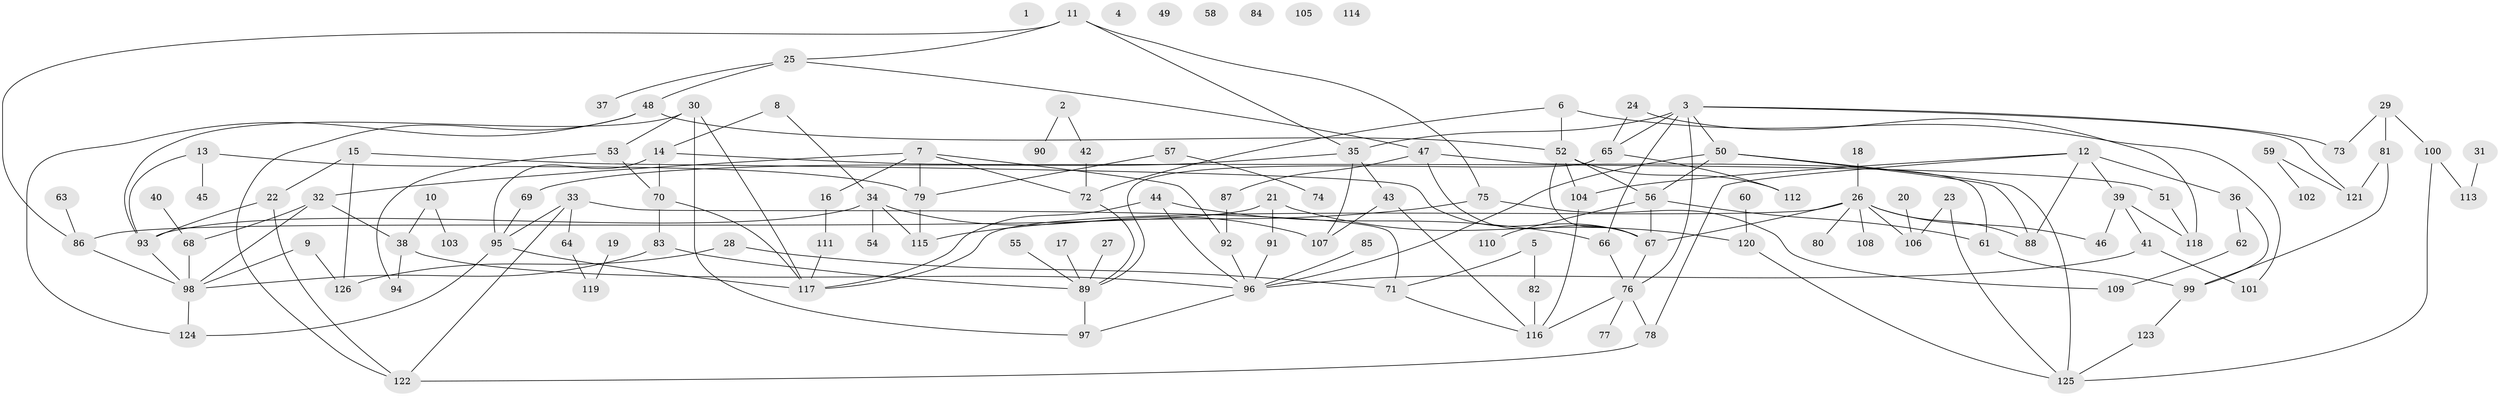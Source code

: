 // coarse degree distribution, {1: 0.26785714285714285, 9: 0.03571428571428571, 8: 0.05357142857142857, 4: 0.05357142857142857, 5: 0.19642857142857142, 7: 0.03571428571428571, 2: 0.08928571428571429, 3: 0.17857142857142858, 6: 0.07142857142857142, 10: 0.017857142857142856}
// Generated by graph-tools (version 1.1) at 2025/35/03/04/25 23:35:48]
// undirected, 126 vertices, 178 edges
graph export_dot {
  node [color=gray90,style=filled];
  1;
  2;
  3;
  4;
  5;
  6;
  7;
  8;
  9;
  10;
  11;
  12;
  13;
  14;
  15;
  16;
  17;
  18;
  19;
  20;
  21;
  22;
  23;
  24;
  25;
  26;
  27;
  28;
  29;
  30;
  31;
  32;
  33;
  34;
  35;
  36;
  37;
  38;
  39;
  40;
  41;
  42;
  43;
  44;
  45;
  46;
  47;
  48;
  49;
  50;
  51;
  52;
  53;
  54;
  55;
  56;
  57;
  58;
  59;
  60;
  61;
  62;
  63;
  64;
  65;
  66;
  67;
  68;
  69;
  70;
  71;
  72;
  73;
  74;
  75;
  76;
  77;
  78;
  79;
  80;
  81;
  82;
  83;
  84;
  85;
  86;
  87;
  88;
  89;
  90;
  91;
  92;
  93;
  94;
  95;
  96;
  97;
  98;
  99;
  100;
  101;
  102;
  103;
  104;
  105;
  106;
  107;
  108;
  109;
  110;
  111;
  112;
  113;
  114;
  115;
  116;
  117;
  118;
  119;
  120;
  121;
  122;
  123;
  124;
  125;
  126;
  2 -- 42;
  2 -- 90;
  3 -- 35;
  3 -- 50;
  3 -- 65;
  3 -- 66;
  3 -- 73;
  3 -- 76;
  3 -- 121;
  5 -- 71;
  5 -- 82;
  6 -- 52;
  6 -- 72;
  6 -- 101;
  7 -- 16;
  7 -- 32;
  7 -- 72;
  7 -- 79;
  7 -- 92;
  8 -- 14;
  8 -- 34;
  9 -- 98;
  9 -- 126;
  10 -- 38;
  10 -- 103;
  11 -- 25;
  11 -- 35;
  11 -- 75;
  11 -- 86;
  12 -- 36;
  12 -- 39;
  12 -- 78;
  12 -- 88;
  12 -- 104;
  13 -- 45;
  13 -- 79;
  13 -- 93;
  14 -- 51;
  14 -- 70;
  14 -- 95;
  15 -- 22;
  15 -- 67;
  15 -- 126;
  16 -- 111;
  17 -- 89;
  18 -- 26;
  19 -- 119;
  20 -- 106;
  21 -- 86;
  21 -- 91;
  21 -- 120;
  22 -- 93;
  22 -- 122;
  23 -- 106;
  23 -- 125;
  24 -- 65;
  24 -- 118;
  25 -- 37;
  25 -- 47;
  25 -- 48;
  26 -- 46;
  26 -- 67;
  26 -- 80;
  26 -- 88;
  26 -- 106;
  26 -- 108;
  26 -- 117;
  27 -- 89;
  28 -- 71;
  28 -- 126;
  29 -- 73;
  29 -- 81;
  29 -- 100;
  30 -- 53;
  30 -- 93;
  30 -- 97;
  30 -- 117;
  31 -- 113;
  32 -- 38;
  32 -- 68;
  32 -- 98;
  33 -- 64;
  33 -- 71;
  33 -- 95;
  33 -- 122;
  34 -- 54;
  34 -- 93;
  34 -- 107;
  34 -- 115;
  35 -- 43;
  35 -- 69;
  35 -- 107;
  36 -- 62;
  36 -- 99;
  38 -- 94;
  38 -- 96;
  39 -- 41;
  39 -- 46;
  39 -- 118;
  40 -- 68;
  41 -- 96;
  41 -- 101;
  42 -- 72;
  43 -- 107;
  43 -- 116;
  44 -- 66;
  44 -- 96;
  44 -- 117;
  47 -- 61;
  47 -- 67;
  47 -- 87;
  48 -- 52;
  48 -- 122;
  48 -- 124;
  50 -- 56;
  50 -- 88;
  50 -- 96;
  50 -- 125;
  51 -- 118;
  52 -- 56;
  52 -- 67;
  52 -- 104;
  52 -- 112;
  53 -- 70;
  53 -- 94;
  55 -- 89;
  56 -- 61;
  56 -- 67;
  56 -- 110;
  57 -- 74;
  57 -- 79;
  59 -- 102;
  59 -- 121;
  60 -- 120;
  61 -- 99;
  62 -- 109;
  63 -- 86;
  64 -- 119;
  65 -- 89;
  65 -- 112;
  66 -- 76;
  67 -- 76;
  68 -- 98;
  69 -- 95;
  70 -- 83;
  70 -- 117;
  71 -- 116;
  72 -- 89;
  75 -- 109;
  75 -- 115;
  76 -- 77;
  76 -- 78;
  76 -- 116;
  78 -- 122;
  79 -- 115;
  81 -- 99;
  81 -- 121;
  82 -- 116;
  83 -- 89;
  83 -- 98;
  85 -- 96;
  86 -- 98;
  87 -- 92;
  89 -- 97;
  91 -- 96;
  92 -- 96;
  93 -- 98;
  95 -- 117;
  95 -- 124;
  96 -- 97;
  98 -- 124;
  99 -- 123;
  100 -- 113;
  100 -- 125;
  104 -- 116;
  111 -- 117;
  120 -- 125;
  123 -- 125;
}
